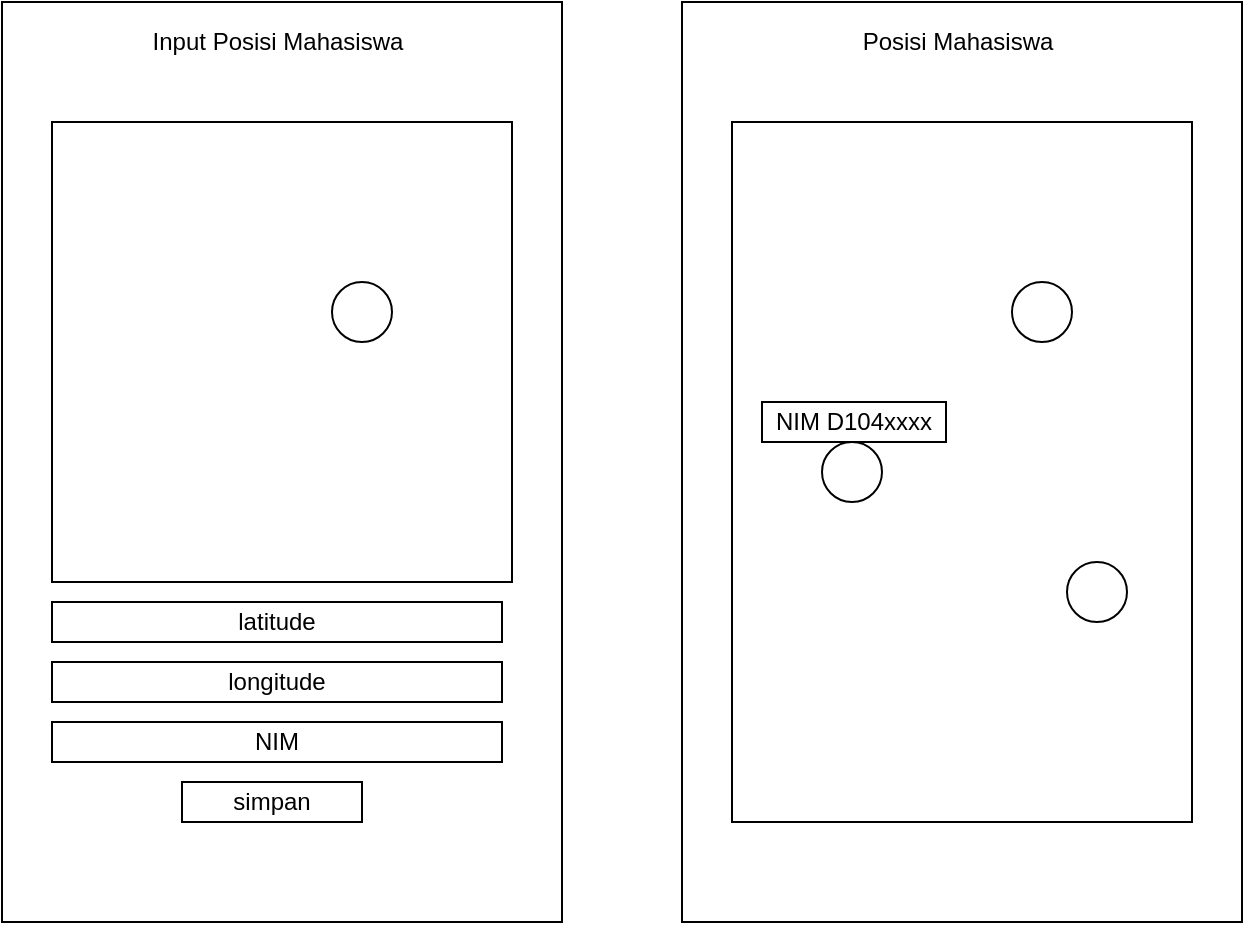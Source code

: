 <mxfile version="13.5.1" type="device"><diagram id="19Lg4pSMZZ-G7VsvU7KY" name="Page-1"><mxGraphModel dx="673" dy="513" grid="1" gridSize="10" guides="1" tooltips="1" connect="1" arrows="1" fold="1" page="1" pageScale="1" pageWidth="850" pageHeight="1100" math="0" shadow="0"><root><mxCell id="0"/><mxCell id="1" parent="0"/><mxCell id="ba0FsSamCI2KTZ9yZut8-1" value="" style="rounded=0;whiteSpace=wrap;html=1;" vertex="1" parent="1"><mxGeometry x="260" y="70" width="280" height="460" as="geometry"/></mxCell><mxCell id="ba0FsSamCI2KTZ9yZut8-2" value="" style="rounded=0;whiteSpace=wrap;html=1;" vertex="1" parent="1"><mxGeometry x="285" y="130" width="230" height="230" as="geometry"/></mxCell><mxCell id="ba0FsSamCI2KTZ9yZut8-3" value="latitude" style="rounded=0;whiteSpace=wrap;html=1;" vertex="1" parent="1"><mxGeometry x="285" y="370" width="225" height="20" as="geometry"/></mxCell><mxCell id="ba0FsSamCI2KTZ9yZut8-4" value="longitude" style="rounded=0;whiteSpace=wrap;html=1;" vertex="1" parent="1"><mxGeometry x="285" y="400" width="225" height="20" as="geometry"/></mxCell><mxCell id="ba0FsSamCI2KTZ9yZut8-5" value="NIM" style="rounded=0;whiteSpace=wrap;html=1;" vertex="1" parent="1"><mxGeometry x="285" y="430" width="225" height="20" as="geometry"/></mxCell><mxCell id="ba0FsSamCI2KTZ9yZut8-6" value="Input Posisi Mahasiswa" style="text;html=1;strokeColor=none;fillColor=none;align=center;verticalAlign=middle;whiteSpace=wrap;rounded=0;" vertex="1" parent="1"><mxGeometry x="312.5" y="80" width="170" height="20" as="geometry"/></mxCell><mxCell id="ba0FsSamCI2KTZ9yZut8-7" value="simpan" style="rounded=0;whiteSpace=wrap;html=1;" vertex="1" parent="1"><mxGeometry x="350" y="460" width="90" height="20" as="geometry"/></mxCell><mxCell id="ba0FsSamCI2KTZ9yZut8-8" value="" style="ellipse;whiteSpace=wrap;html=1;aspect=fixed;" vertex="1" parent="1"><mxGeometry x="425" y="210" width="30" height="30" as="geometry"/></mxCell><mxCell id="ba0FsSamCI2KTZ9yZut8-9" value="" style="rounded=0;whiteSpace=wrap;html=1;" vertex="1" parent="1"><mxGeometry x="600" y="70" width="280" height="460" as="geometry"/></mxCell><mxCell id="ba0FsSamCI2KTZ9yZut8-10" value="" style="rounded=0;whiteSpace=wrap;html=1;" vertex="1" parent="1"><mxGeometry x="625" y="130" width="230" height="350" as="geometry"/></mxCell><mxCell id="ba0FsSamCI2KTZ9yZut8-14" value="Posisi Mahasiswa" style="text;html=1;strokeColor=none;fillColor=none;align=center;verticalAlign=middle;whiteSpace=wrap;rounded=0;" vertex="1" parent="1"><mxGeometry x="652.5" y="80" width="170" height="20" as="geometry"/></mxCell><mxCell id="ba0FsSamCI2KTZ9yZut8-16" value="" style="ellipse;whiteSpace=wrap;html=1;aspect=fixed;" vertex="1" parent="1"><mxGeometry x="765" y="210" width="30" height="30" as="geometry"/></mxCell><mxCell id="ba0FsSamCI2KTZ9yZut8-17" value="" style="ellipse;whiteSpace=wrap;html=1;aspect=fixed;" vertex="1" parent="1"><mxGeometry x="670" y="290" width="30" height="30" as="geometry"/></mxCell><mxCell id="ba0FsSamCI2KTZ9yZut8-18" value="" style="ellipse;whiteSpace=wrap;html=1;aspect=fixed;" vertex="1" parent="1"><mxGeometry x="792.5" y="350" width="30" height="30" as="geometry"/></mxCell><mxCell id="ba0FsSamCI2KTZ9yZut8-19" value="NIM D104xxxx" style="rounded=0;whiteSpace=wrap;html=1;" vertex="1" parent="1"><mxGeometry x="640" y="270" width="92" height="20" as="geometry"/></mxCell></root></mxGraphModel></diagram></mxfile>